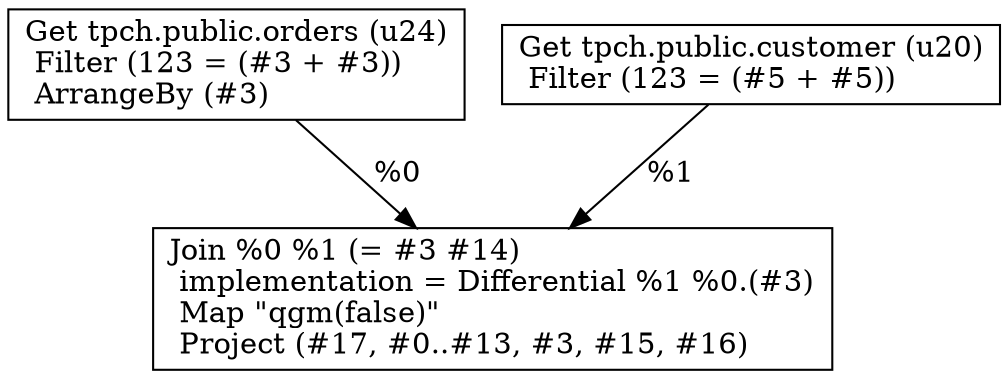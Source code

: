 digraph G {
    node0 [shape = record, label=" Get tpch.public.orders (u24)\l Filter (123 = (#3 + #3))\l ArrangeBy (#3)\l"]
    node1 [shape = record, label=" Get tpch.public.customer (u20)\l Filter (123 = (#5 + #5))\l"]
    node2 [shape = record, label=" Join %0 %1 (= #3 #14)\l  implementation = Differential %1 %0.(#3)\l Map \"qgm(false)\"\l Project (#17, #0..#13, #3, #15, #16)\l"]
    node0 -> node2 [label = "%0\l"]
    node1 -> node2 [label = "%1\l"]
}
